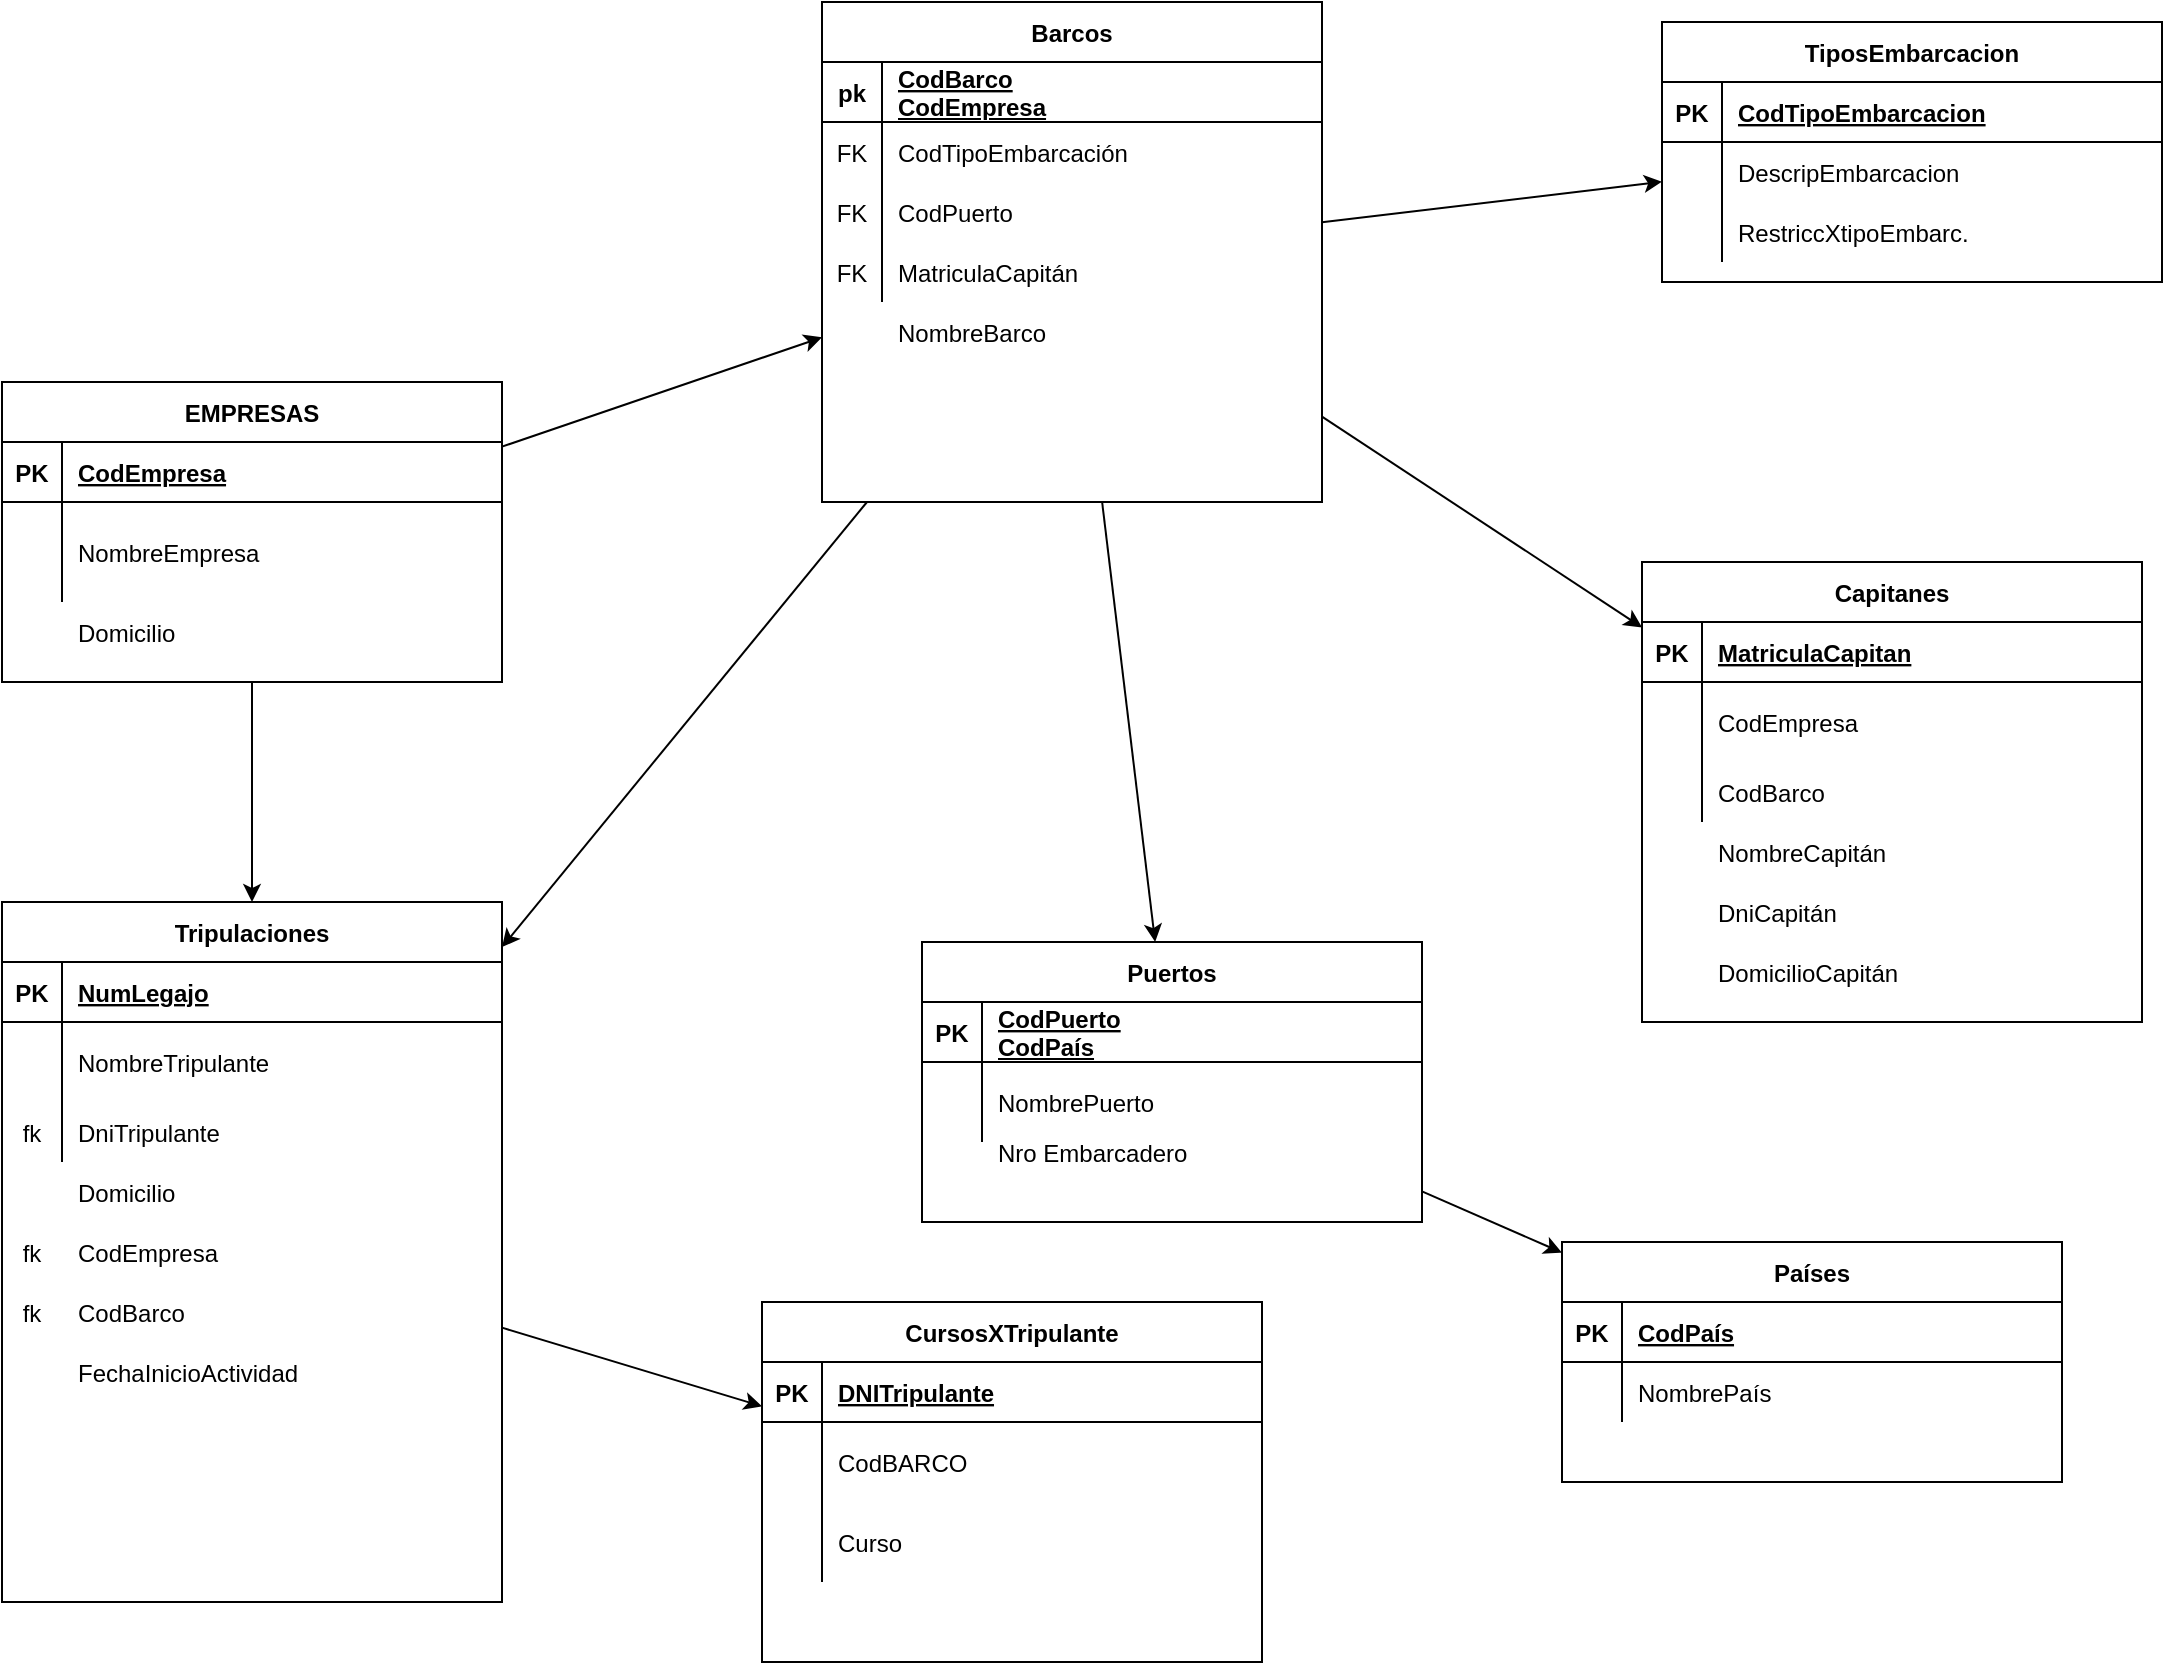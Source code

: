 <mxfile version="14.6.0" type="github">
  <diagram id="R2lEEEUBdFMjLlhIrx00" name="Page-1">
    <mxGraphModel dx="1279" dy="891" grid="1" gridSize="10" guides="1" tooltips="1" connect="1" arrows="1" fold="1" page="1" pageScale="1" pageWidth="850" pageHeight="1100" math="0" shadow="0" extFonts="Permanent Marker^https://fonts.googleapis.com/css?family=Permanent+Marker">
      <root>
        <mxCell id="0" />
        <mxCell id="1" parent="0" />
        <mxCell id="C-vyLk0tnHw3VtMMgP7b-2" value="Barcos" style="shape=table;startSize=30;container=1;collapsible=1;childLayout=tableLayout;fixedRows=1;rowLines=0;fontStyle=1;align=center;resizeLast=1;" parent="1" vertex="1">
          <mxGeometry x="500" width="250" height="250" as="geometry" />
        </mxCell>
        <mxCell id="C-vyLk0tnHw3VtMMgP7b-3" value="" style="shape=partialRectangle;collapsible=0;dropTarget=0;pointerEvents=0;fillColor=none;points=[[0,0.5],[1,0.5]];portConstraint=eastwest;top=0;left=0;right=0;bottom=1;" parent="C-vyLk0tnHw3VtMMgP7b-2" vertex="1">
          <mxGeometry y="30" width="250" height="30" as="geometry" />
        </mxCell>
        <mxCell id="C-vyLk0tnHw3VtMMgP7b-4" value="pk" style="shape=partialRectangle;overflow=hidden;connectable=0;fillColor=none;top=0;left=0;bottom=0;right=0;fontStyle=1;" parent="C-vyLk0tnHw3VtMMgP7b-3" vertex="1">
          <mxGeometry width="30" height="30" as="geometry" />
        </mxCell>
        <mxCell id="C-vyLk0tnHw3VtMMgP7b-5" value="CodBarco&#xa;CodEmpresa" style="shape=partialRectangle;overflow=hidden;connectable=0;fillColor=none;top=0;left=0;bottom=0;right=0;align=left;spacingLeft=6;fontStyle=5;" parent="C-vyLk0tnHw3VtMMgP7b-3" vertex="1">
          <mxGeometry x="30" width="220" height="30" as="geometry" />
        </mxCell>
        <mxCell id="C-vyLk0tnHw3VtMMgP7b-6" value="" style="shape=partialRectangle;collapsible=0;dropTarget=0;pointerEvents=0;fillColor=none;points=[[0,0.5],[1,0.5]];portConstraint=eastwest;top=0;left=0;right=0;bottom=0;" parent="C-vyLk0tnHw3VtMMgP7b-2" vertex="1">
          <mxGeometry y="60" width="250" height="30" as="geometry" />
        </mxCell>
        <mxCell id="C-vyLk0tnHw3VtMMgP7b-7" value="FK" style="shape=partialRectangle;overflow=hidden;connectable=0;fillColor=none;top=0;left=0;bottom=0;right=0;" parent="C-vyLk0tnHw3VtMMgP7b-6" vertex="1">
          <mxGeometry width="30" height="30" as="geometry" />
        </mxCell>
        <mxCell id="C-vyLk0tnHw3VtMMgP7b-8" value="CodTipoEmbarcación" style="shape=partialRectangle;overflow=hidden;connectable=0;fillColor=none;top=0;left=0;bottom=0;right=0;align=left;spacingLeft=6;" parent="C-vyLk0tnHw3VtMMgP7b-6" vertex="1">
          <mxGeometry x="30" width="220" height="30" as="geometry" />
        </mxCell>
        <mxCell id="C-vyLk0tnHw3VtMMgP7b-9" value="" style="shape=partialRectangle;collapsible=0;dropTarget=0;pointerEvents=0;fillColor=none;points=[[0,0.5],[1,0.5]];portConstraint=eastwest;top=0;left=0;right=0;bottom=0;" parent="C-vyLk0tnHw3VtMMgP7b-2" vertex="1">
          <mxGeometry y="90" width="250" height="30" as="geometry" />
        </mxCell>
        <mxCell id="C-vyLk0tnHw3VtMMgP7b-10" value="FK" style="shape=partialRectangle;overflow=hidden;connectable=0;fillColor=none;top=0;left=0;bottom=0;right=0;" parent="C-vyLk0tnHw3VtMMgP7b-9" vertex="1">
          <mxGeometry width="30" height="30" as="geometry" />
        </mxCell>
        <mxCell id="C-vyLk0tnHw3VtMMgP7b-11" value="CodPuerto" style="shape=partialRectangle;overflow=hidden;connectable=0;fillColor=none;top=0;left=0;bottom=0;right=0;align=left;spacingLeft=6;" parent="C-vyLk0tnHw3VtMMgP7b-9" vertex="1">
          <mxGeometry x="30" width="220" height="30" as="geometry" />
        </mxCell>
        <mxCell id="wZQ4Hzn-mDqNqTVkrG2B-125" value="" style="shape=partialRectangle;collapsible=0;dropTarget=0;pointerEvents=0;fillColor=none;points=[[0,0.5],[1,0.5]];portConstraint=eastwest;top=0;left=0;right=0;bottom=0;" vertex="1" parent="C-vyLk0tnHw3VtMMgP7b-2">
          <mxGeometry y="120" width="250" height="30" as="geometry" />
        </mxCell>
        <mxCell id="wZQ4Hzn-mDqNqTVkrG2B-126" value="FK" style="shape=partialRectangle;overflow=hidden;connectable=0;fillColor=none;top=0;left=0;bottom=0;right=0;" vertex="1" parent="wZQ4Hzn-mDqNqTVkrG2B-125">
          <mxGeometry width="30" height="30" as="geometry" />
        </mxCell>
        <mxCell id="wZQ4Hzn-mDqNqTVkrG2B-127" value="MatriculaCapitán" style="shape=partialRectangle;overflow=hidden;connectable=0;fillColor=none;top=0;left=0;bottom=0;right=0;align=left;spacingLeft=6;" vertex="1" parent="wZQ4Hzn-mDqNqTVkrG2B-125">
          <mxGeometry x="30" width="220" height="30" as="geometry" />
        </mxCell>
        <mxCell id="C-vyLk0tnHw3VtMMgP7b-13" value="TiposEmbarcacion" style="shape=table;startSize=30;container=1;collapsible=1;childLayout=tableLayout;fixedRows=1;rowLines=0;fontStyle=1;align=center;resizeLast=1;" parent="1" vertex="1">
          <mxGeometry x="920" y="10" width="250" height="130" as="geometry" />
        </mxCell>
        <mxCell id="C-vyLk0tnHw3VtMMgP7b-14" value="" style="shape=partialRectangle;collapsible=0;dropTarget=0;pointerEvents=0;fillColor=none;points=[[0,0.5],[1,0.5]];portConstraint=eastwest;top=0;left=0;right=0;bottom=1;" parent="C-vyLk0tnHw3VtMMgP7b-13" vertex="1">
          <mxGeometry y="30" width="250" height="30" as="geometry" />
        </mxCell>
        <mxCell id="C-vyLk0tnHw3VtMMgP7b-15" value="PK" style="shape=partialRectangle;overflow=hidden;connectable=0;fillColor=none;top=0;left=0;bottom=0;right=0;fontStyle=1;" parent="C-vyLk0tnHw3VtMMgP7b-14" vertex="1">
          <mxGeometry width="30" height="30" as="geometry" />
        </mxCell>
        <mxCell id="C-vyLk0tnHw3VtMMgP7b-16" value="CodTipoEmbarcacion" style="shape=partialRectangle;overflow=hidden;connectable=0;fillColor=none;top=0;left=0;bottom=0;right=0;align=left;spacingLeft=6;fontStyle=5;" parent="C-vyLk0tnHw3VtMMgP7b-14" vertex="1">
          <mxGeometry x="30" width="220" height="30" as="geometry" />
        </mxCell>
        <mxCell id="C-vyLk0tnHw3VtMMgP7b-17" value="" style="shape=partialRectangle;collapsible=0;dropTarget=0;pointerEvents=0;fillColor=none;points=[[0,0.5],[1,0.5]];portConstraint=eastwest;top=0;left=0;right=0;bottom=0;" parent="C-vyLk0tnHw3VtMMgP7b-13" vertex="1">
          <mxGeometry y="60" width="250" height="30" as="geometry" />
        </mxCell>
        <mxCell id="C-vyLk0tnHw3VtMMgP7b-18" value="" style="shape=partialRectangle;overflow=hidden;connectable=0;fillColor=none;top=0;left=0;bottom=0;right=0;" parent="C-vyLk0tnHw3VtMMgP7b-17" vertex="1">
          <mxGeometry width="30" height="30" as="geometry" />
        </mxCell>
        <mxCell id="C-vyLk0tnHw3VtMMgP7b-19" value="DescripEmbarcacion" style="shape=partialRectangle;overflow=hidden;connectable=0;fillColor=none;top=0;left=0;bottom=0;right=0;align=left;spacingLeft=6;" parent="C-vyLk0tnHw3VtMMgP7b-17" vertex="1">
          <mxGeometry x="30" width="220" height="30" as="geometry" />
        </mxCell>
        <mxCell id="C-vyLk0tnHw3VtMMgP7b-20" value="" style="shape=partialRectangle;collapsible=0;dropTarget=0;pointerEvents=0;fillColor=none;points=[[0,0.5],[1,0.5]];portConstraint=eastwest;top=0;left=0;right=0;bottom=0;" parent="C-vyLk0tnHw3VtMMgP7b-13" vertex="1">
          <mxGeometry y="90" width="250" height="30" as="geometry" />
        </mxCell>
        <mxCell id="C-vyLk0tnHw3VtMMgP7b-21" value="" style="shape=partialRectangle;overflow=hidden;connectable=0;fillColor=none;top=0;left=0;bottom=0;right=0;" parent="C-vyLk0tnHw3VtMMgP7b-20" vertex="1">
          <mxGeometry width="30" height="30" as="geometry" />
        </mxCell>
        <mxCell id="C-vyLk0tnHw3VtMMgP7b-22" value="RestriccXtipoEmbarc." style="shape=partialRectangle;overflow=hidden;connectable=0;fillColor=none;top=0;left=0;bottom=0;right=0;align=left;spacingLeft=6;" parent="C-vyLk0tnHw3VtMMgP7b-20" vertex="1">
          <mxGeometry x="30" width="220" height="30" as="geometry" />
        </mxCell>
        <mxCell id="C-vyLk0tnHw3VtMMgP7b-23" value="EMPRESAS" style="shape=table;startSize=30;container=1;collapsible=1;childLayout=tableLayout;fixedRows=1;rowLines=0;fontStyle=1;align=center;resizeLast=1;" parent="1" vertex="1">
          <mxGeometry x="90" y="190" width="250" height="150" as="geometry" />
        </mxCell>
        <mxCell id="C-vyLk0tnHw3VtMMgP7b-24" value="" style="shape=partialRectangle;collapsible=0;dropTarget=0;pointerEvents=0;fillColor=none;points=[[0,0.5],[1,0.5]];portConstraint=eastwest;top=0;left=0;right=0;bottom=1;" parent="C-vyLk0tnHw3VtMMgP7b-23" vertex="1">
          <mxGeometry y="30" width="250" height="30" as="geometry" />
        </mxCell>
        <mxCell id="C-vyLk0tnHw3VtMMgP7b-25" value="PK" style="shape=partialRectangle;overflow=hidden;connectable=0;fillColor=none;top=0;left=0;bottom=0;right=0;fontStyle=1;" parent="C-vyLk0tnHw3VtMMgP7b-24" vertex="1">
          <mxGeometry width="30" height="30" as="geometry" />
        </mxCell>
        <mxCell id="C-vyLk0tnHw3VtMMgP7b-26" value="CodEmpresa" style="shape=partialRectangle;overflow=hidden;connectable=0;fillColor=none;top=0;left=0;bottom=0;right=0;align=left;spacingLeft=6;fontStyle=5;" parent="C-vyLk0tnHw3VtMMgP7b-24" vertex="1">
          <mxGeometry x="30" width="220" height="30" as="geometry" />
        </mxCell>
        <mxCell id="C-vyLk0tnHw3VtMMgP7b-27" value="" style="shape=partialRectangle;collapsible=0;dropTarget=0;pointerEvents=0;fillColor=none;points=[[0,0.5],[1,0.5]];portConstraint=eastwest;top=0;left=0;right=0;bottom=0;" parent="C-vyLk0tnHw3VtMMgP7b-23" vertex="1">
          <mxGeometry y="60" width="250" height="50" as="geometry" />
        </mxCell>
        <mxCell id="C-vyLk0tnHw3VtMMgP7b-28" value="" style="shape=partialRectangle;overflow=hidden;connectable=0;fillColor=none;top=0;left=0;bottom=0;right=0;" parent="C-vyLk0tnHw3VtMMgP7b-27" vertex="1">
          <mxGeometry width="30" height="50" as="geometry" />
        </mxCell>
        <mxCell id="C-vyLk0tnHw3VtMMgP7b-29" value="NombreEmpresa" style="shape=partialRectangle;overflow=hidden;connectable=0;fillColor=none;top=0;left=0;bottom=0;right=0;align=left;spacingLeft=6;" parent="C-vyLk0tnHw3VtMMgP7b-27" vertex="1">
          <mxGeometry x="30" width="220" height="50" as="geometry" />
        </mxCell>
        <mxCell id="wZQ4Hzn-mDqNqTVkrG2B-1" value="Domicilio" style="shape=partialRectangle;overflow=hidden;connectable=0;fillColor=none;top=0;left=0;bottom=0;right=0;align=left;spacingLeft=6;" vertex="1" parent="1">
          <mxGeometry x="120" y="290" width="220" height="50" as="geometry" />
        </mxCell>
        <mxCell id="wZQ4Hzn-mDqNqTVkrG2B-12" value="NombreBarco" style="shape=partialRectangle;overflow=hidden;connectable=0;fillColor=none;top=0;left=0;bottom=0;right=0;align=left;spacingLeft=6;" vertex="1" parent="1">
          <mxGeometry x="530" y="150" width="220" height="30" as="geometry" />
        </mxCell>
        <object label="Tripulaciones" Domicilio="" CodEmpresa="" CodBarco="" FechaInicioActividad="" id="wZQ4Hzn-mDqNqTVkrG2B-13">
          <mxCell style="shape=table;startSize=30;container=1;collapsible=1;childLayout=tableLayout;fixedRows=1;rowLines=0;fontStyle=1;align=center;resizeLast=1;" vertex="1" parent="1">
            <mxGeometry x="90" y="450" width="250" height="350" as="geometry" />
          </mxCell>
        </object>
        <mxCell id="wZQ4Hzn-mDqNqTVkrG2B-14" value="" style="shape=partialRectangle;collapsible=0;dropTarget=0;pointerEvents=0;fillColor=none;points=[[0,0.5],[1,0.5]];portConstraint=eastwest;top=0;left=0;right=0;bottom=1;" vertex="1" parent="wZQ4Hzn-mDqNqTVkrG2B-13">
          <mxGeometry y="30" width="250" height="30" as="geometry" />
        </mxCell>
        <mxCell id="wZQ4Hzn-mDqNqTVkrG2B-15" value="PK" style="shape=partialRectangle;overflow=hidden;connectable=0;fillColor=none;top=0;left=0;bottom=0;right=0;fontStyle=1;" vertex="1" parent="wZQ4Hzn-mDqNqTVkrG2B-14">
          <mxGeometry width="30" height="30" as="geometry" />
        </mxCell>
        <mxCell id="wZQ4Hzn-mDqNqTVkrG2B-16" value="NumLegajo" style="shape=partialRectangle;overflow=hidden;connectable=0;fillColor=none;top=0;left=0;bottom=0;right=0;align=left;spacingLeft=6;fontStyle=5;" vertex="1" parent="wZQ4Hzn-mDqNqTVkrG2B-14">
          <mxGeometry x="30" width="220" height="30" as="geometry" />
        </mxCell>
        <mxCell id="wZQ4Hzn-mDqNqTVkrG2B-17" value="" style="shape=partialRectangle;collapsible=0;dropTarget=0;pointerEvents=0;fillColor=none;points=[[0,0.5],[1,0.5]];portConstraint=eastwest;top=0;left=0;right=0;bottom=0;" vertex="1" parent="wZQ4Hzn-mDqNqTVkrG2B-13">
          <mxGeometry y="60" width="250" height="40" as="geometry" />
        </mxCell>
        <mxCell id="wZQ4Hzn-mDqNqTVkrG2B-18" value="" style="shape=partialRectangle;overflow=hidden;connectable=0;fillColor=none;top=0;left=0;bottom=0;right=0;" vertex="1" parent="wZQ4Hzn-mDqNqTVkrG2B-17">
          <mxGeometry width="30" height="40" as="geometry" />
        </mxCell>
        <mxCell id="wZQ4Hzn-mDqNqTVkrG2B-19" value="NombreTripulante" style="shape=partialRectangle;overflow=hidden;connectable=0;fillColor=none;top=0;left=0;bottom=0;right=0;align=left;spacingLeft=6;" vertex="1" parent="wZQ4Hzn-mDqNqTVkrG2B-17">
          <mxGeometry x="30" width="220" height="40" as="geometry" />
        </mxCell>
        <mxCell id="wZQ4Hzn-mDqNqTVkrG2B-20" value="" style="shape=partialRectangle;collapsible=0;dropTarget=0;pointerEvents=0;fillColor=none;points=[[0,0.5],[1,0.5]];portConstraint=eastwest;top=0;left=0;right=0;bottom=0;" vertex="1" parent="wZQ4Hzn-mDqNqTVkrG2B-13">
          <mxGeometry y="100" width="250" height="30" as="geometry" />
        </mxCell>
        <mxCell id="wZQ4Hzn-mDqNqTVkrG2B-21" value="fk" style="shape=partialRectangle;overflow=hidden;connectable=0;fillColor=none;top=0;left=0;bottom=0;right=0;" vertex="1" parent="wZQ4Hzn-mDqNqTVkrG2B-20">
          <mxGeometry width="30" height="30" as="geometry" />
        </mxCell>
        <mxCell id="wZQ4Hzn-mDqNqTVkrG2B-22" value="DniTripulante" style="shape=partialRectangle;overflow=hidden;connectable=0;fillColor=none;top=0;left=0;bottom=0;right=0;align=left;spacingLeft=6;" vertex="1" parent="wZQ4Hzn-mDqNqTVkrG2B-20">
          <mxGeometry x="30" width="220" height="30" as="geometry" />
        </mxCell>
        <mxCell id="wZQ4Hzn-mDqNqTVkrG2B-39" value="" style="shape=partialRectangle;collapsible=0;dropTarget=0;pointerEvents=0;fillColor=none;points=[[0,0.5],[1,0.5]];portConstraint=eastwest;top=0;left=0;right=0;bottom=0;" vertex="1" parent="1">
          <mxGeometry x="90" y="580" width="250" height="30" as="geometry" />
        </mxCell>
        <mxCell id="wZQ4Hzn-mDqNqTVkrG2B-40" value="" style="shape=partialRectangle;overflow=hidden;connectable=0;fillColor=none;top=0;left=0;bottom=0;right=0;" vertex="1" parent="wZQ4Hzn-mDqNqTVkrG2B-39">
          <mxGeometry width="30" height="30" as="geometry" />
        </mxCell>
        <mxCell id="wZQ4Hzn-mDqNqTVkrG2B-41" value="Domicilio" style="shape=partialRectangle;overflow=hidden;connectable=0;fillColor=none;top=0;left=0;bottom=0;right=0;align=left;spacingLeft=6;" vertex="1" parent="wZQ4Hzn-mDqNqTVkrG2B-39">
          <mxGeometry x="30" width="220" height="30" as="geometry" />
        </mxCell>
        <mxCell id="wZQ4Hzn-mDqNqTVkrG2B-42" value="" style="shape=partialRectangle;collapsible=0;dropTarget=0;pointerEvents=0;fillColor=none;points=[[0,0.5],[1,0.5]];portConstraint=eastwest;top=0;left=0;right=0;bottom=0;" vertex="1" parent="1">
          <mxGeometry x="90" y="610" width="250" height="30" as="geometry" />
        </mxCell>
        <mxCell id="wZQ4Hzn-mDqNqTVkrG2B-43" value="fk" style="shape=partialRectangle;overflow=hidden;connectable=0;fillColor=none;top=0;left=0;bottom=0;right=0;" vertex="1" parent="wZQ4Hzn-mDqNqTVkrG2B-42">
          <mxGeometry width="30" height="30" as="geometry" />
        </mxCell>
        <mxCell id="wZQ4Hzn-mDqNqTVkrG2B-44" value="CodEmpresa" style="shape=partialRectangle;overflow=hidden;connectable=0;fillColor=none;top=0;left=0;bottom=0;right=0;align=left;spacingLeft=6;" vertex="1" parent="wZQ4Hzn-mDqNqTVkrG2B-42">
          <mxGeometry x="30" width="220" height="30" as="geometry" />
        </mxCell>
        <mxCell id="wZQ4Hzn-mDqNqTVkrG2B-45" value="" style="shape=partialRectangle;collapsible=0;dropTarget=0;pointerEvents=0;fillColor=none;points=[[0,0.5],[1,0.5]];portConstraint=eastwest;top=0;left=0;right=0;bottom=0;" vertex="1" parent="1">
          <mxGeometry x="90" y="640" width="250" height="30" as="geometry" />
        </mxCell>
        <mxCell id="wZQ4Hzn-mDqNqTVkrG2B-46" value="fk" style="shape=partialRectangle;overflow=hidden;connectable=0;fillColor=none;top=0;left=0;bottom=0;right=0;" vertex="1" parent="wZQ4Hzn-mDqNqTVkrG2B-45">
          <mxGeometry width="30" height="30" as="geometry" />
        </mxCell>
        <mxCell id="wZQ4Hzn-mDqNqTVkrG2B-47" value="CodBarco" style="shape=partialRectangle;overflow=hidden;connectable=0;fillColor=none;top=0;left=0;bottom=0;right=0;align=left;spacingLeft=6;" vertex="1" parent="wZQ4Hzn-mDqNqTVkrG2B-45">
          <mxGeometry x="30" width="220" height="30" as="geometry" />
        </mxCell>
        <mxCell id="wZQ4Hzn-mDqNqTVkrG2B-48" value="" style="shape=partialRectangle;collapsible=0;dropTarget=0;pointerEvents=0;fillColor=none;points=[[0,0.5],[1,0.5]];portConstraint=eastwest;top=0;left=0;right=0;bottom=0;" vertex="1" parent="1">
          <mxGeometry x="90" y="670" width="250" height="30" as="geometry" />
        </mxCell>
        <mxCell id="wZQ4Hzn-mDqNqTVkrG2B-49" value="" style="shape=partialRectangle;overflow=hidden;connectable=0;fillColor=none;top=0;left=0;bottom=0;right=0;" vertex="1" parent="wZQ4Hzn-mDqNqTVkrG2B-48">
          <mxGeometry width="30" height="30" as="geometry" />
        </mxCell>
        <mxCell id="wZQ4Hzn-mDqNqTVkrG2B-50" value="FechaInicioActividad" style="shape=partialRectangle;overflow=hidden;connectable=0;fillColor=none;top=0;left=0;bottom=0;right=0;align=left;spacingLeft=6;" vertex="1" parent="wZQ4Hzn-mDqNqTVkrG2B-48">
          <mxGeometry x="30" width="220" height="30" as="geometry" />
        </mxCell>
        <object label="Capitanes" Domicilio="" CodEmpresa="" CodBarco="" FechaInicioActividad="" id="wZQ4Hzn-mDqNqTVkrG2B-51">
          <mxCell style="shape=table;startSize=30;container=1;collapsible=1;childLayout=tableLayout;fixedRows=1;rowLines=0;fontStyle=1;align=center;resizeLast=1;" vertex="1" parent="1">
            <mxGeometry x="910" y="280" width="250" height="230" as="geometry" />
          </mxCell>
        </object>
        <mxCell id="wZQ4Hzn-mDqNqTVkrG2B-52" value="" style="shape=partialRectangle;collapsible=0;dropTarget=0;pointerEvents=0;fillColor=none;points=[[0,0.5],[1,0.5]];portConstraint=eastwest;top=0;left=0;right=0;bottom=1;" vertex="1" parent="wZQ4Hzn-mDqNqTVkrG2B-51">
          <mxGeometry y="30" width="250" height="30" as="geometry" />
        </mxCell>
        <mxCell id="wZQ4Hzn-mDqNqTVkrG2B-53" value="PK" style="shape=partialRectangle;overflow=hidden;connectable=0;fillColor=none;top=0;left=0;bottom=0;right=0;fontStyle=1;" vertex="1" parent="wZQ4Hzn-mDqNqTVkrG2B-52">
          <mxGeometry width="30" height="30" as="geometry" />
        </mxCell>
        <mxCell id="wZQ4Hzn-mDqNqTVkrG2B-54" value="MatriculaCapitan" style="shape=partialRectangle;overflow=hidden;connectable=0;fillColor=none;top=0;left=0;bottom=0;right=0;align=left;spacingLeft=6;fontStyle=5;" vertex="1" parent="wZQ4Hzn-mDqNqTVkrG2B-52">
          <mxGeometry x="30" width="220" height="30" as="geometry" />
        </mxCell>
        <mxCell id="wZQ4Hzn-mDqNqTVkrG2B-55" value="" style="shape=partialRectangle;collapsible=0;dropTarget=0;pointerEvents=0;fillColor=none;points=[[0,0.5],[1,0.5]];portConstraint=eastwest;top=0;left=0;right=0;bottom=0;" vertex="1" parent="wZQ4Hzn-mDqNqTVkrG2B-51">
          <mxGeometry y="60" width="250" height="40" as="geometry" />
        </mxCell>
        <mxCell id="wZQ4Hzn-mDqNqTVkrG2B-56" value="" style="shape=partialRectangle;overflow=hidden;connectable=0;fillColor=none;top=0;left=0;bottom=0;right=0;" vertex="1" parent="wZQ4Hzn-mDqNqTVkrG2B-55">
          <mxGeometry width="30" height="40" as="geometry" />
        </mxCell>
        <mxCell id="wZQ4Hzn-mDqNqTVkrG2B-57" value="CodEmpresa" style="shape=partialRectangle;overflow=hidden;connectable=0;fillColor=none;top=0;left=0;bottom=0;right=0;align=left;spacingLeft=6;" vertex="1" parent="wZQ4Hzn-mDqNqTVkrG2B-55">
          <mxGeometry x="30" width="220" height="40" as="geometry" />
        </mxCell>
        <mxCell id="wZQ4Hzn-mDqNqTVkrG2B-58" value="" style="shape=partialRectangle;collapsible=0;dropTarget=0;pointerEvents=0;fillColor=none;points=[[0,0.5],[1,0.5]];portConstraint=eastwest;top=0;left=0;right=0;bottom=0;" vertex="1" parent="wZQ4Hzn-mDqNqTVkrG2B-51">
          <mxGeometry y="100" width="250" height="30" as="geometry" />
        </mxCell>
        <mxCell id="wZQ4Hzn-mDqNqTVkrG2B-59" value="" style="shape=partialRectangle;overflow=hidden;connectable=0;fillColor=none;top=0;left=0;bottom=0;right=0;" vertex="1" parent="wZQ4Hzn-mDqNqTVkrG2B-58">
          <mxGeometry width="30" height="30" as="geometry" />
        </mxCell>
        <mxCell id="wZQ4Hzn-mDqNqTVkrG2B-60" value="CodBarco" style="shape=partialRectangle;overflow=hidden;connectable=0;fillColor=none;top=0;left=0;bottom=0;right=0;align=left;spacingLeft=6;" vertex="1" parent="wZQ4Hzn-mDqNqTVkrG2B-58">
          <mxGeometry x="30" width="220" height="30" as="geometry" />
        </mxCell>
        <object label="Puertos" Domicilio="" CodEmpresa="" CodBarco="" FechaInicioActividad="" id="wZQ4Hzn-mDqNqTVkrG2B-61">
          <mxCell style="shape=table;startSize=30;container=1;collapsible=1;childLayout=tableLayout;fixedRows=1;rowLines=0;fontStyle=1;align=center;resizeLast=1;" vertex="1" parent="1">
            <mxGeometry x="550" y="470" width="250" height="140" as="geometry" />
          </mxCell>
        </object>
        <mxCell id="wZQ4Hzn-mDqNqTVkrG2B-62" value="" style="shape=partialRectangle;collapsible=0;dropTarget=0;pointerEvents=0;fillColor=none;points=[[0,0.5],[1,0.5]];portConstraint=eastwest;top=0;left=0;right=0;bottom=1;" vertex="1" parent="wZQ4Hzn-mDqNqTVkrG2B-61">
          <mxGeometry y="30" width="250" height="30" as="geometry" />
        </mxCell>
        <mxCell id="wZQ4Hzn-mDqNqTVkrG2B-63" value="PK" style="shape=partialRectangle;overflow=hidden;connectable=0;fillColor=none;top=0;left=0;bottom=0;right=0;fontStyle=1;" vertex="1" parent="wZQ4Hzn-mDqNqTVkrG2B-62">
          <mxGeometry width="30" height="30" as="geometry" />
        </mxCell>
        <mxCell id="wZQ4Hzn-mDqNqTVkrG2B-64" value="CodPuerto&#xa;CodPaís" style="shape=partialRectangle;overflow=hidden;connectable=0;fillColor=none;top=0;left=0;bottom=0;right=0;align=left;spacingLeft=6;fontStyle=5;" vertex="1" parent="wZQ4Hzn-mDqNqTVkrG2B-62">
          <mxGeometry x="30" width="220" height="30" as="geometry" />
        </mxCell>
        <mxCell id="wZQ4Hzn-mDqNqTVkrG2B-65" value="" style="shape=partialRectangle;collapsible=0;dropTarget=0;pointerEvents=0;fillColor=none;points=[[0,0.5],[1,0.5]];portConstraint=eastwest;top=0;left=0;right=0;bottom=0;" vertex="1" parent="wZQ4Hzn-mDqNqTVkrG2B-61">
          <mxGeometry y="60" width="250" height="40" as="geometry" />
        </mxCell>
        <mxCell id="wZQ4Hzn-mDqNqTVkrG2B-66" value="" style="shape=partialRectangle;overflow=hidden;connectable=0;fillColor=none;top=0;left=0;bottom=0;right=0;" vertex="1" parent="wZQ4Hzn-mDqNqTVkrG2B-65">
          <mxGeometry width="30" height="40" as="geometry" />
        </mxCell>
        <mxCell id="wZQ4Hzn-mDqNqTVkrG2B-67" value="NombrePuerto" style="shape=partialRectangle;overflow=hidden;connectable=0;fillColor=none;top=0;left=0;bottom=0;right=0;align=left;spacingLeft=6;" vertex="1" parent="wZQ4Hzn-mDqNqTVkrG2B-65">
          <mxGeometry x="30" width="220" height="40" as="geometry" />
        </mxCell>
        <object label="Países" Domicilio="" CodEmpresa="" CodBarco="" FechaInicioActividad="" id="wZQ4Hzn-mDqNqTVkrG2B-71">
          <mxCell style="shape=table;startSize=30;container=1;collapsible=1;childLayout=tableLayout;fixedRows=1;rowLines=0;fontStyle=1;align=center;resizeLast=1;" vertex="1" parent="1">
            <mxGeometry x="870" y="620" width="250" height="120" as="geometry" />
          </mxCell>
        </object>
        <mxCell id="wZQ4Hzn-mDqNqTVkrG2B-72" value="" style="shape=partialRectangle;collapsible=0;dropTarget=0;pointerEvents=0;fillColor=none;points=[[0,0.5],[1,0.5]];portConstraint=eastwest;top=0;left=0;right=0;bottom=1;" vertex="1" parent="wZQ4Hzn-mDqNqTVkrG2B-71">
          <mxGeometry y="30" width="250" height="30" as="geometry" />
        </mxCell>
        <mxCell id="wZQ4Hzn-mDqNqTVkrG2B-73" value="PK" style="shape=partialRectangle;overflow=hidden;connectable=0;fillColor=none;top=0;left=0;bottom=0;right=0;fontStyle=1;" vertex="1" parent="wZQ4Hzn-mDqNqTVkrG2B-72">
          <mxGeometry width="30" height="30" as="geometry" />
        </mxCell>
        <mxCell id="wZQ4Hzn-mDqNqTVkrG2B-74" value="CodPaís" style="shape=partialRectangle;overflow=hidden;connectable=0;fillColor=none;top=0;left=0;bottom=0;right=0;align=left;spacingLeft=6;fontStyle=5;" vertex="1" parent="wZQ4Hzn-mDqNqTVkrG2B-72">
          <mxGeometry x="30" width="220" height="30" as="geometry" />
        </mxCell>
        <mxCell id="wZQ4Hzn-mDqNqTVkrG2B-78" value="" style="shape=partialRectangle;collapsible=0;dropTarget=0;pointerEvents=0;fillColor=none;points=[[0,0.5],[1,0.5]];portConstraint=eastwest;top=0;left=0;right=0;bottom=0;" vertex="1" parent="wZQ4Hzn-mDqNqTVkrG2B-71">
          <mxGeometry y="60" width="250" height="30" as="geometry" />
        </mxCell>
        <mxCell id="wZQ4Hzn-mDqNqTVkrG2B-79" value="" style="shape=partialRectangle;overflow=hidden;connectable=0;fillColor=none;top=0;left=0;bottom=0;right=0;" vertex="1" parent="wZQ4Hzn-mDqNqTVkrG2B-78">
          <mxGeometry width="30" height="30" as="geometry" />
        </mxCell>
        <mxCell id="wZQ4Hzn-mDqNqTVkrG2B-80" value="NombrePaís" style="shape=partialRectangle;overflow=hidden;connectable=0;fillColor=none;top=0;left=0;bottom=0;right=0;align=left;spacingLeft=6;" vertex="1" parent="wZQ4Hzn-mDqNqTVkrG2B-78">
          <mxGeometry x="30" width="220" height="30" as="geometry" />
        </mxCell>
        <mxCell id="wZQ4Hzn-mDqNqTVkrG2B-93" value="" style="shape=partialRectangle;collapsible=0;dropTarget=0;pointerEvents=0;fillColor=none;points=[[0,0.5],[1,0.5]];portConstraint=eastwest;top=0;left=0;right=0;bottom=0;" vertex="1" parent="1">
          <mxGeometry x="550" y="560" width="250" height="30" as="geometry" />
        </mxCell>
        <mxCell id="wZQ4Hzn-mDqNqTVkrG2B-94" value="" style="shape=partialRectangle;overflow=hidden;connectable=0;fillColor=none;top=0;left=0;bottom=0;right=0;" vertex="1" parent="wZQ4Hzn-mDqNqTVkrG2B-93">
          <mxGeometry width="30" height="30" as="geometry" />
        </mxCell>
        <mxCell id="wZQ4Hzn-mDqNqTVkrG2B-95" value="Nro Embarcadero" style="shape=partialRectangle;overflow=hidden;connectable=0;fillColor=none;top=0;left=0;bottom=0;right=0;align=left;spacingLeft=6;" vertex="1" parent="wZQ4Hzn-mDqNqTVkrG2B-93">
          <mxGeometry x="30" width="220" height="30" as="geometry" />
        </mxCell>
        <mxCell id="wZQ4Hzn-mDqNqTVkrG2B-96" value="" style="shape=partialRectangle;collapsible=0;dropTarget=0;pointerEvents=0;fillColor=none;points=[[0,0.5],[1,0.5]];portConstraint=eastwest;top=0;left=0;right=0;bottom=0;" vertex="1" parent="1">
          <mxGeometry x="910" y="410" width="250" height="30" as="geometry" />
        </mxCell>
        <mxCell id="wZQ4Hzn-mDqNqTVkrG2B-97" value="" style="shape=partialRectangle;overflow=hidden;connectable=0;fillColor=none;top=0;left=0;bottom=0;right=0;" vertex="1" parent="wZQ4Hzn-mDqNqTVkrG2B-96">
          <mxGeometry width="30" height="30" as="geometry" />
        </mxCell>
        <mxCell id="wZQ4Hzn-mDqNqTVkrG2B-98" value="NombreCapitán" style="shape=partialRectangle;overflow=hidden;connectable=0;fillColor=none;top=0;left=0;bottom=0;right=0;align=left;spacingLeft=6;" vertex="1" parent="wZQ4Hzn-mDqNqTVkrG2B-96">
          <mxGeometry x="30" width="220" height="30" as="geometry" />
        </mxCell>
        <mxCell id="wZQ4Hzn-mDqNqTVkrG2B-99" value="" style="shape=partialRectangle;collapsible=0;dropTarget=0;pointerEvents=0;fillColor=none;points=[[0,0.5],[1,0.5]];portConstraint=eastwest;top=0;left=0;right=0;bottom=0;" vertex="1" parent="1">
          <mxGeometry x="910" y="440" width="250" height="30" as="geometry" />
        </mxCell>
        <mxCell id="wZQ4Hzn-mDqNqTVkrG2B-100" value="" style="shape=partialRectangle;overflow=hidden;connectable=0;fillColor=none;top=0;left=0;bottom=0;right=0;" vertex="1" parent="wZQ4Hzn-mDqNqTVkrG2B-99">
          <mxGeometry width="30" height="30" as="geometry" />
        </mxCell>
        <mxCell id="wZQ4Hzn-mDqNqTVkrG2B-101" value="DniCapitán" style="shape=partialRectangle;overflow=hidden;connectable=0;fillColor=none;top=0;left=0;bottom=0;right=0;align=left;spacingLeft=6;" vertex="1" parent="wZQ4Hzn-mDqNqTVkrG2B-99">
          <mxGeometry x="30" width="220" height="30" as="geometry" />
        </mxCell>
        <mxCell id="wZQ4Hzn-mDqNqTVkrG2B-102" value="" style="shape=partialRectangle;collapsible=0;dropTarget=0;pointerEvents=0;fillColor=none;points=[[0,0.5],[1,0.5]];portConstraint=eastwest;top=0;left=0;right=0;bottom=0;" vertex="1" parent="1">
          <mxGeometry x="910" y="470" width="250" height="30" as="geometry" />
        </mxCell>
        <mxCell id="wZQ4Hzn-mDqNqTVkrG2B-103" value="" style="shape=partialRectangle;overflow=hidden;connectable=0;fillColor=none;top=0;left=0;bottom=0;right=0;" vertex="1" parent="wZQ4Hzn-mDqNqTVkrG2B-102">
          <mxGeometry width="30" height="30" as="geometry" />
        </mxCell>
        <mxCell id="wZQ4Hzn-mDqNqTVkrG2B-104" value="DomicilioCapitán" style="shape=partialRectangle;overflow=hidden;connectable=0;fillColor=none;top=0;left=0;bottom=0;right=0;align=left;spacingLeft=6;" vertex="1" parent="wZQ4Hzn-mDqNqTVkrG2B-102">
          <mxGeometry x="30" width="220" height="30" as="geometry" />
        </mxCell>
        <object label="CursosXTripulante" Domicilio="" CodEmpresa="" CodBarco="" FechaInicioActividad="" id="wZQ4Hzn-mDqNqTVkrG2B-105">
          <mxCell style="shape=table;startSize=30;container=1;collapsible=1;childLayout=tableLayout;fixedRows=1;rowLines=0;fontStyle=1;align=center;resizeLast=1;" vertex="1" parent="1">
            <mxGeometry x="470" y="650" width="250" height="180" as="geometry" />
          </mxCell>
        </object>
        <mxCell id="wZQ4Hzn-mDqNqTVkrG2B-106" value="" style="shape=partialRectangle;collapsible=0;dropTarget=0;pointerEvents=0;fillColor=none;points=[[0,0.5],[1,0.5]];portConstraint=eastwest;top=0;left=0;right=0;bottom=1;" vertex="1" parent="wZQ4Hzn-mDqNqTVkrG2B-105">
          <mxGeometry y="30" width="250" height="30" as="geometry" />
        </mxCell>
        <mxCell id="wZQ4Hzn-mDqNqTVkrG2B-107" value="PK" style="shape=partialRectangle;overflow=hidden;connectable=0;fillColor=none;top=0;left=0;bottom=0;right=0;fontStyle=1;" vertex="1" parent="wZQ4Hzn-mDqNqTVkrG2B-106">
          <mxGeometry width="30" height="30" as="geometry" />
        </mxCell>
        <mxCell id="wZQ4Hzn-mDqNqTVkrG2B-108" value="DNITripulante" style="shape=partialRectangle;overflow=hidden;connectable=0;fillColor=none;top=0;left=0;bottom=0;right=0;align=left;spacingLeft=6;fontStyle=5;" vertex="1" parent="wZQ4Hzn-mDqNqTVkrG2B-106">
          <mxGeometry x="30" width="220" height="30" as="geometry" />
        </mxCell>
        <mxCell id="wZQ4Hzn-mDqNqTVkrG2B-109" value="" style="shape=partialRectangle;collapsible=0;dropTarget=0;pointerEvents=0;fillColor=none;points=[[0,0.5],[1,0.5]];portConstraint=eastwest;top=0;left=0;right=0;bottom=0;" vertex="1" parent="wZQ4Hzn-mDqNqTVkrG2B-105">
          <mxGeometry y="60" width="250" height="40" as="geometry" />
        </mxCell>
        <mxCell id="wZQ4Hzn-mDqNqTVkrG2B-110" value="" style="shape=partialRectangle;overflow=hidden;connectable=0;fillColor=none;top=0;left=0;bottom=0;right=0;" vertex="1" parent="wZQ4Hzn-mDqNqTVkrG2B-109">
          <mxGeometry width="30" height="40" as="geometry" />
        </mxCell>
        <mxCell id="wZQ4Hzn-mDqNqTVkrG2B-111" value="CodBARCO" style="shape=partialRectangle;overflow=hidden;connectable=0;fillColor=none;top=0;left=0;bottom=0;right=0;align=left;spacingLeft=6;" vertex="1" parent="wZQ4Hzn-mDqNqTVkrG2B-109">
          <mxGeometry x="30" width="220" height="40" as="geometry" />
        </mxCell>
        <mxCell id="wZQ4Hzn-mDqNqTVkrG2B-115" value="" style="shape=partialRectangle;collapsible=0;dropTarget=0;pointerEvents=0;fillColor=none;points=[[0,0.5],[1,0.5]];portConstraint=eastwest;top=0;left=0;right=0;bottom=0;" vertex="1" parent="wZQ4Hzn-mDqNqTVkrG2B-105">
          <mxGeometry y="100" width="250" height="40" as="geometry" />
        </mxCell>
        <mxCell id="wZQ4Hzn-mDqNqTVkrG2B-116" value="" style="shape=partialRectangle;overflow=hidden;connectable=0;fillColor=none;top=0;left=0;bottom=0;right=0;" vertex="1" parent="wZQ4Hzn-mDqNqTVkrG2B-115">
          <mxGeometry width="30" height="40" as="geometry" />
        </mxCell>
        <mxCell id="wZQ4Hzn-mDqNqTVkrG2B-117" value="Curso" style="shape=partialRectangle;overflow=hidden;connectable=0;fillColor=none;top=0;left=0;bottom=0;right=0;align=left;spacingLeft=6;" vertex="1" parent="wZQ4Hzn-mDqNqTVkrG2B-115">
          <mxGeometry x="30" width="220" height="40" as="geometry" />
        </mxCell>
        <mxCell id="wZQ4Hzn-mDqNqTVkrG2B-118" value="" style="endArrow=classic;html=1;" edge="1" parent="1" source="C-vyLk0tnHw3VtMMgP7b-23" target="C-vyLk0tnHw3VtMMgP7b-2">
          <mxGeometry width="50" height="50" relative="1" as="geometry">
            <mxPoint x="690" y="470" as="sourcePoint" />
            <mxPoint x="700" y="350" as="targetPoint" />
          </mxGeometry>
        </mxCell>
        <mxCell id="wZQ4Hzn-mDqNqTVkrG2B-119" value="" style="endArrow=classic;html=1;" edge="1" parent="1" source="C-vyLk0tnHw3VtMMgP7b-2" target="C-vyLk0tnHw3VtMMgP7b-13">
          <mxGeometry width="50" height="50" relative="1" as="geometry">
            <mxPoint x="770" y="120" as="sourcePoint" />
            <mxPoint x="890" y="50" as="targetPoint" />
          </mxGeometry>
        </mxCell>
        <mxCell id="wZQ4Hzn-mDqNqTVkrG2B-120" value="" style="endArrow=classic;html=1;" edge="1" parent="1" source="C-vyLk0tnHw3VtMMgP7b-23" target="wZQ4Hzn-mDqNqTVkrG2B-13">
          <mxGeometry width="50" height="50" relative="1" as="geometry">
            <mxPoint x="230" y="270" as="sourcePoint" />
            <mxPoint x="480" y="300" as="targetPoint" />
          </mxGeometry>
        </mxCell>
        <mxCell id="wZQ4Hzn-mDqNqTVkrG2B-121" value="" style="endArrow=classic;html=1;" edge="1" parent="1" source="C-vyLk0tnHw3VtMMgP7b-2" target="wZQ4Hzn-mDqNqTVkrG2B-61">
          <mxGeometry width="50" height="50" relative="1" as="geometry">
            <mxPoint x="530" y="390" as="sourcePoint" />
            <mxPoint x="650" y="320" as="targetPoint" />
          </mxGeometry>
        </mxCell>
        <mxCell id="wZQ4Hzn-mDqNqTVkrG2B-122" value="" style="endArrow=classic;html=1;" edge="1" parent="1" source="C-vyLk0tnHw3VtMMgP7b-2" target="wZQ4Hzn-mDqNqTVkrG2B-51">
          <mxGeometry width="50" height="50" relative="1" as="geometry">
            <mxPoint x="680" y="380" as="sourcePoint" />
            <mxPoint x="800" y="310" as="targetPoint" />
          </mxGeometry>
        </mxCell>
        <mxCell id="wZQ4Hzn-mDqNqTVkrG2B-123" value="" style="endArrow=classic;html=1;" edge="1" parent="1" source="wZQ4Hzn-mDqNqTVkrG2B-61" target="wZQ4Hzn-mDqNqTVkrG2B-71">
          <mxGeometry width="50" height="50" relative="1" as="geometry">
            <mxPoint x="690" y="390" as="sourcePoint" />
            <mxPoint x="810" y="320" as="targetPoint" />
          </mxGeometry>
        </mxCell>
        <mxCell id="wZQ4Hzn-mDqNqTVkrG2B-124" value="" style="endArrow=classic;html=1;" edge="1" parent="1" source="wZQ4Hzn-mDqNqTVkrG2B-13" target="wZQ4Hzn-mDqNqTVkrG2B-105">
          <mxGeometry width="50" height="50" relative="1" as="geometry">
            <mxPoint x="365" y="440.0" as="sourcePoint" />
            <mxPoint x="485" y="370" as="targetPoint" />
          </mxGeometry>
        </mxCell>
        <mxCell id="wZQ4Hzn-mDqNqTVkrG2B-128" value="" style="endArrow=classic;html=1;" edge="1" parent="1" source="C-vyLk0tnHw3VtMMgP7b-2" target="wZQ4Hzn-mDqNqTVkrG2B-13">
          <mxGeometry width="50" height="50" relative="1" as="geometry">
            <mxPoint x="480.0" y="310" as="sourcePoint" />
            <mxPoint x="480.0" y="420" as="targetPoint" />
          </mxGeometry>
        </mxCell>
      </root>
    </mxGraphModel>
  </diagram>
</mxfile>

